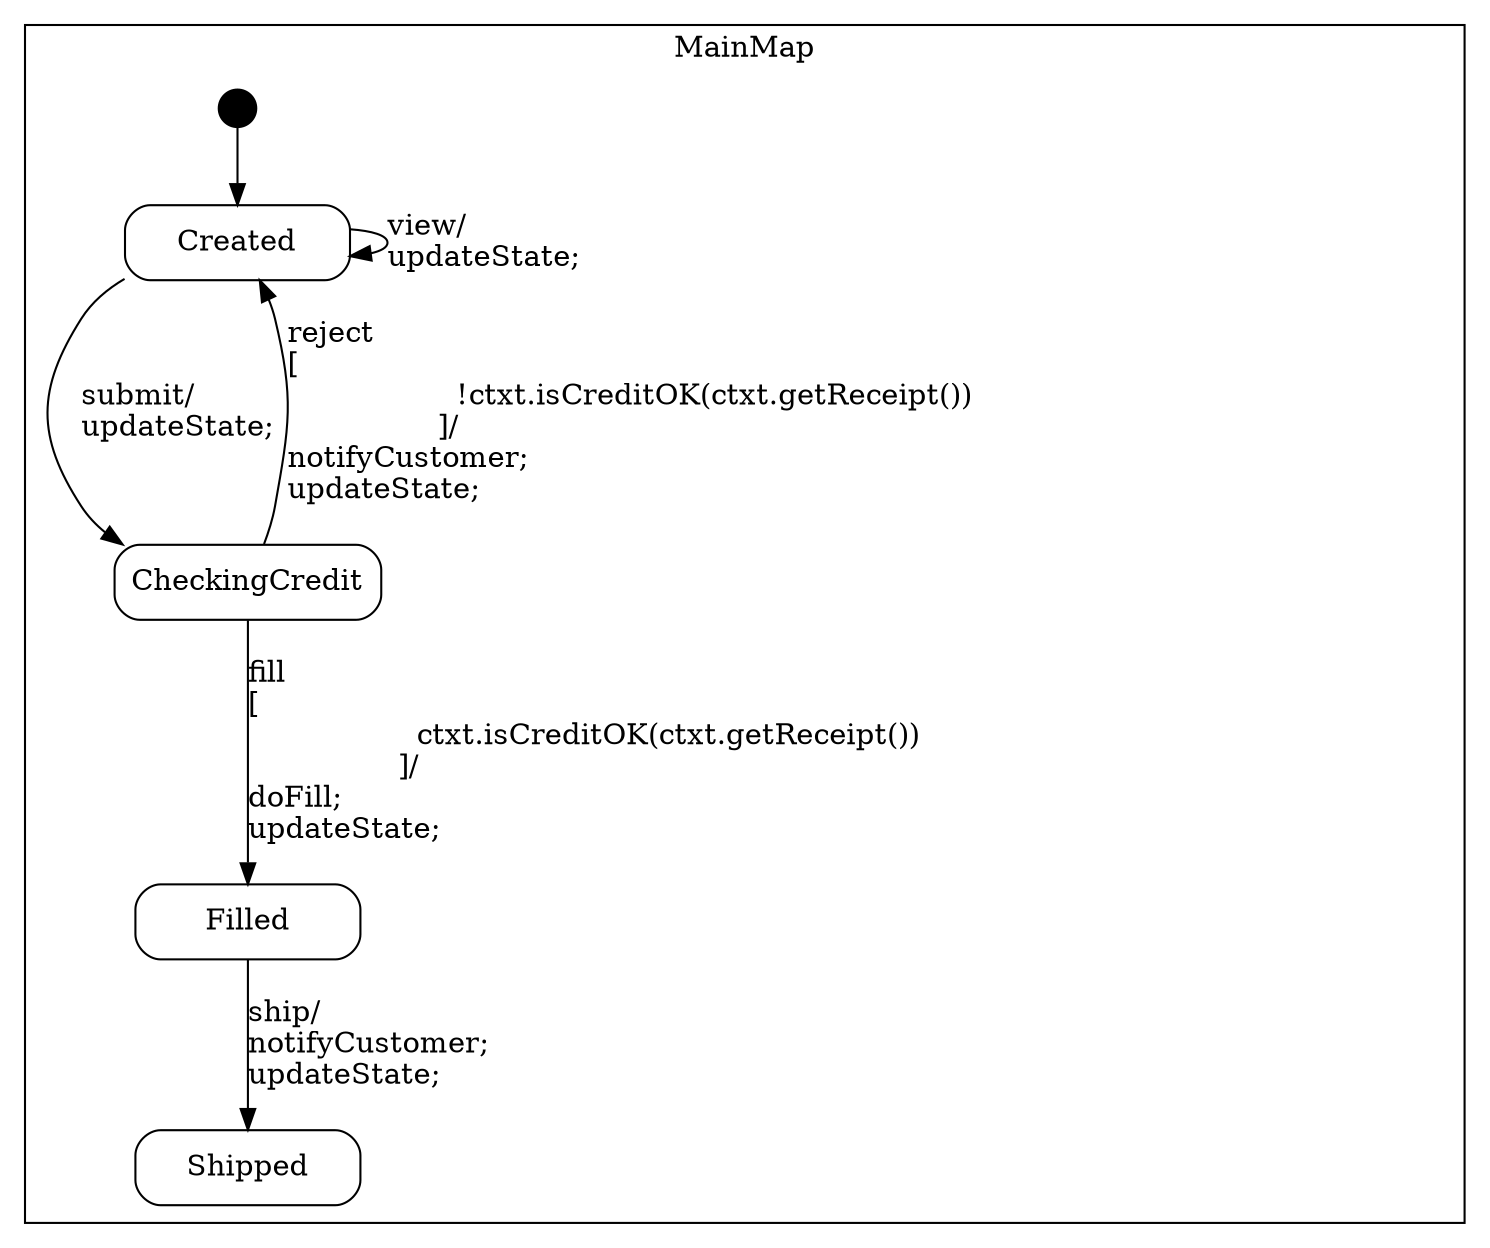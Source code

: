 digraph ReceiptWO {

    node
        [shape=Mrecord width=1.5];

    subgraph cluster_MainMap {

        label="MainMap";

        //
        // States (Nodes)
        //

        "MainMap::Created"
            [label="{Created}"];

        "MainMap::CheckingCredit"
            [label="{CheckingCredit}"];

        "MainMap::Filled"
            [label="{Filled}"];

        "MainMap::Shipped"
            [label="{Shipped}"];

        "%start"
            [label="" shape=circle style=filled fillcolor=black width=0.25];

        //
        // Transitions (Edges)
        //

        "MainMap::Created" -> "MainMap::CheckingCredit"
            [label="submit/\lupdateState;\l"];

        "MainMap::Created" -> "MainMap::Created"
            [label="view/\lupdateState;\l"];

        "MainMap::CheckingCredit" -> "MainMap::Created"
            [label="reject\l\[				 		\l		  !ctxt.isCreditOK(ctxt.getReceipt())						\l		\]/\lnotifyCustomer;\lupdateState;\l"];

        "MainMap::CheckingCredit" -> "MainMap::Filled"
            [label="fill\l\[				 		\l		  ctxt.isCreditOK(ctxt.getReceipt())						\l		\]/\ldoFill;\lupdateState;\l"];

        "MainMap::Filled" -> "MainMap::Shipped"
            [label="ship/\lnotifyCustomer;\lupdateState;\l"];

        "%start" -> "MainMap::Created"
    }

}

